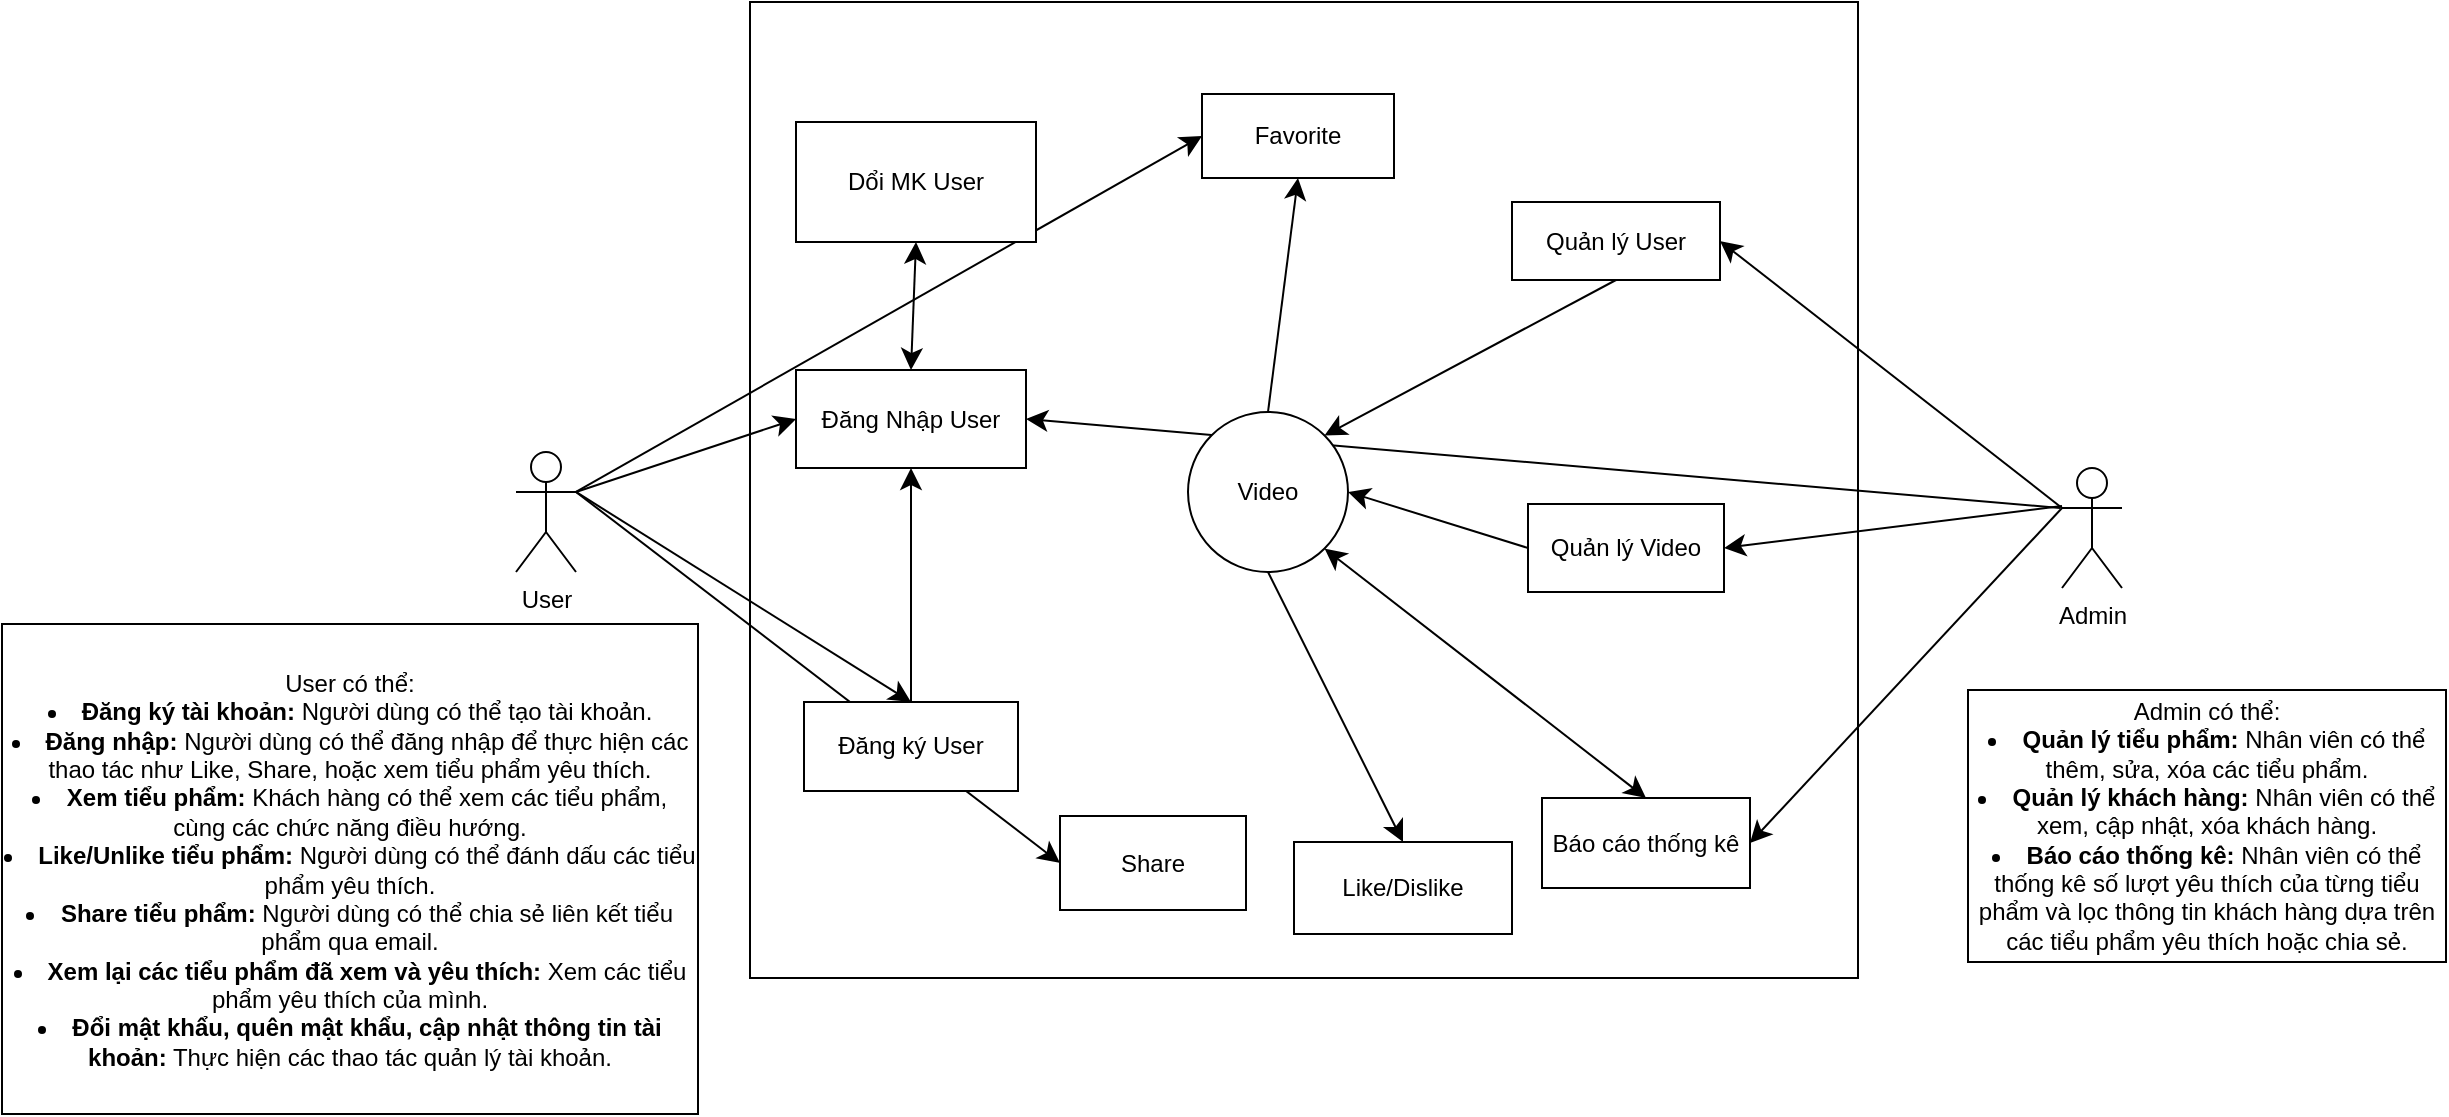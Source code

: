 <mxfile version="24.7.17">
  <diagram name="Page-1" id="QvKydkfWOIrBNwSOW6d4">
    <mxGraphModel dx="3152" dy="1836" grid="1" gridSize="10" guides="1" tooltips="1" connect="1" arrows="1" fold="1" page="1" pageScale="1" pageWidth="850" pageHeight="1100" math="0" shadow="0">
      <root>
        <mxCell id="0" />
        <mxCell id="1" parent="0" />
        <mxCell id="pP84Lxqq2mEgVlIr3s3h-1" value="" style="rounded=0;whiteSpace=wrap;html=1;" vertex="1" parent="1">
          <mxGeometry x="26" y="-57" width="554" height="488" as="geometry" />
        </mxCell>
        <mxCell id="pP84Lxqq2mEgVlIr3s3h-2" value="" style="edgeStyle=none;curved=1;rounded=0;orthogonalLoop=1;jettySize=auto;html=1;fontSize=12;startSize=8;endSize=8;entryX=0;entryY=0.5;entryDx=0;entryDy=0;exitX=1;exitY=0.333;exitDx=0;exitDy=0;exitPerimeter=0;" edge="1" parent="1" source="pP84Lxqq2mEgVlIr3s3h-3" target="pP84Lxqq2mEgVlIr3s3h-11">
          <mxGeometry relative="1" as="geometry">
            <mxPoint x="-60" y="131" as="sourcePoint" />
            <mxPoint x="197" y="198" as="targetPoint" />
          </mxGeometry>
        </mxCell>
        <mxCell id="pP84Lxqq2mEgVlIr3s3h-3" value="User" style="shape=umlActor;verticalLabelPosition=bottom;verticalAlign=top;html=1;outlineConnect=0;" vertex="1" parent="1">
          <mxGeometry x="-91" y="168" width="30" height="60" as="geometry" />
        </mxCell>
        <mxCell id="pP84Lxqq2mEgVlIr3s3h-4" value="Admin&lt;div&gt;&lt;br&gt;&lt;/div&gt;" style="shape=umlActor;verticalLabelPosition=bottom;verticalAlign=top;html=1;outlineConnect=0;" vertex="1" parent="1">
          <mxGeometry x="682" y="176" width="30" height="60" as="geometry" />
        </mxCell>
        <mxCell id="pP84Lxqq2mEgVlIr3s3h-5" value="" style="endArrow=classic;html=1;rounded=0;fontSize=12;startSize=8;endSize=8;curved=1;exitX=0;exitY=0.333;exitDx=0;exitDy=0;exitPerimeter=0;entryX=1;entryY=0.5;entryDx=0;entryDy=0;" edge="1" parent="1" source="pP84Lxqq2mEgVlIr3s3h-4" target="pP84Lxqq2mEgVlIr3s3h-6">
          <mxGeometry width="50" height="50" relative="1" as="geometry">
            <mxPoint x="555" y="155" as="sourcePoint" />
            <mxPoint x="632" y="117" as="targetPoint" />
          </mxGeometry>
        </mxCell>
        <mxCell id="pP84Lxqq2mEgVlIr3s3h-6" value="Quản lý User" style="rounded=0;whiteSpace=wrap;html=1;" vertex="1" parent="1">
          <mxGeometry x="407" y="43" width="104" height="39" as="geometry" />
        </mxCell>
        <mxCell id="pP84Lxqq2mEgVlIr3s3h-7" value="Báo cáo thống kê" style="rounded=0;whiteSpace=wrap;html=1;" vertex="1" parent="1">
          <mxGeometry x="422" y="341" width="104" height="45" as="geometry" />
        </mxCell>
        <mxCell id="pP84Lxqq2mEgVlIr3s3h-8" value="" style="endArrow=classic;html=1;rounded=0;fontSize=12;startSize=8;endSize=8;curved=1;entryX=1;entryY=0.5;entryDx=0;entryDy=0;exitX=0;exitY=0.333;exitDx=0;exitDy=0;exitPerimeter=0;" edge="1" parent="1" source="pP84Lxqq2mEgVlIr3s3h-4" target="pP84Lxqq2mEgVlIr3s3h-7">
          <mxGeometry width="50" height="50" relative="1" as="geometry">
            <mxPoint x="569" y="355" as="sourcePoint" />
            <mxPoint x="619" y="305" as="targetPoint" />
          </mxGeometry>
        </mxCell>
        <mxCell id="pP84Lxqq2mEgVlIr3s3h-9" value="" style="endArrow=classic;html=1;rounded=0;fontSize=12;startSize=8;endSize=8;curved=1;entryX=1;entryY=0.5;entryDx=0;entryDy=0;exitX=0;exitY=0.5;exitDx=0;exitDy=0;" edge="1" parent="1" source="pP84Lxqq2mEgVlIr3s3h-16" target="pP84Lxqq2mEgVlIr3s3h-17">
          <mxGeometry width="50" height="50" relative="1" as="geometry">
            <mxPoint x="331" y="306" as="sourcePoint" />
            <mxPoint x="377" y="194" as="targetPoint" />
          </mxGeometry>
        </mxCell>
        <mxCell id="pP84Lxqq2mEgVlIr3s3h-10" value="" style="endArrow=classic;html=1;rounded=0;fontSize=12;startSize=8;endSize=8;curved=1;entryX=1;entryY=0;entryDx=0;entryDy=0;exitX=0.5;exitY=1;exitDx=0;exitDy=0;" edge="1" parent="1" source="pP84Lxqq2mEgVlIr3s3h-6" target="pP84Lxqq2mEgVlIr3s3h-17">
          <mxGeometry width="50" height="50" relative="1" as="geometry">
            <mxPoint x="242" y="157" as="sourcePoint" />
            <mxPoint x="337" y="154" as="targetPoint" />
          </mxGeometry>
        </mxCell>
        <mxCell id="pP84Lxqq2mEgVlIr3s3h-11" value="Đăng Nhập User" style="rounded=0;whiteSpace=wrap;html=1;" vertex="1" parent="1">
          <mxGeometry x="49" y="127" width="115" height="49" as="geometry" />
        </mxCell>
        <mxCell id="pP84Lxqq2mEgVlIr3s3h-12" value="" style="endArrow=classic;html=1;rounded=0;fontSize=12;startSize=8;endSize=8;curved=1;entryX=0.5;entryY=1;entryDx=0;entryDy=0;exitX=0.5;exitY=0;exitDx=0;exitDy=0;" edge="1" parent="1" source="pP84Lxqq2mEgVlIr3s3h-29" target="pP84Lxqq2mEgVlIr3s3h-11">
          <mxGeometry width="50" height="50" relative="1" as="geometry">
            <mxPoint x="130" y="155" as="sourcePoint" />
            <mxPoint x="180" y="105" as="targetPoint" />
          </mxGeometry>
        </mxCell>
        <mxCell id="pP84Lxqq2mEgVlIr3s3h-13" value="" style="endArrow=classic;html=1;rounded=0;fontSize=12;startSize=8;endSize=8;curved=1;exitX=1;exitY=0.333;exitDx=0;exitDy=0;exitPerimeter=0;entryX=0.5;entryY=0;entryDx=0;entryDy=0;" edge="1" parent="1" source="pP84Lxqq2mEgVlIr3s3h-3" target="pP84Lxqq2mEgVlIr3s3h-29">
          <mxGeometry width="50" height="50" relative="1" as="geometry">
            <mxPoint x="-58" y="101" as="sourcePoint" />
            <mxPoint x="-29" y="245" as="targetPoint" />
          </mxGeometry>
        </mxCell>
        <mxCell id="pP84Lxqq2mEgVlIr3s3h-14" value="" style="endArrow=classic;startArrow=classic;html=1;rounded=0;fontSize=12;startSize=8;endSize=8;curved=1;entryX=0.5;entryY=1;entryDx=0;entryDy=0;exitX=0.5;exitY=0;exitDx=0;exitDy=0;" edge="1" parent="1" source="pP84Lxqq2mEgVlIr3s3h-11" target="pP84Lxqq2mEgVlIr3s3h-27">
          <mxGeometry width="50" height="50" relative="1" as="geometry">
            <mxPoint x="-103" y="117" as="sourcePoint" />
            <mxPoint x="-53" y="67" as="targetPoint" />
          </mxGeometry>
        </mxCell>
        <mxCell id="pP84Lxqq2mEgVlIr3s3h-15" value="" style="endArrow=classic;html=1;rounded=0;fontSize=12;startSize=8;endSize=8;curved=1;entryX=1;entryY=0.5;entryDx=0;entryDy=0;" edge="1" parent="1" target="pP84Lxqq2mEgVlIr3s3h-11">
          <mxGeometry width="50" height="50" relative="1" as="geometry">
            <mxPoint x="681" y="196" as="sourcePoint" />
            <mxPoint x="-23" y="298" as="targetPoint" />
          </mxGeometry>
        </mxCell>
        <mxCell id="pP84Lxqq2mEgVlIr3s3h-16" value="Quản lý Video" style="rounded=0;whiteSpace=wrap;html=1;" vertex="1" parent="1">
          <mxGeometry x="415" y="194" width="98" height="44" as="geometry" />
        </mxCell>
        <mxCell id="pP84Lxqq2mEgVlIr3s3h-17" value="Video" style="ellipse;whiteSpace=wrap;html=1;aspect=fixed;" vertex="1" parent="1">
          <mxGeometry x="245" y="148" width="80" height="80" as="geometry" />
        </mxCell>
        <mxCell id="pP84Lxqq2mEgVlIr3s3h-18" style="edgeStyle=none;curved=1;rounded=0;orthogonalLoop=1;jettySize=auto;html=1;exitX=0.5;exitY=1;exitDx=0;exitDy=0;fontSize=12;startSize=8;endSize=8;" edge="1" parent="1" source="pP84Lxqq2mEgVlIr3s3h-1" target="pP84Lxqq2mEgVlIr3s3h-1">
          <mxGeometry relative="1" as="geometry" />
        </mxCell>
        <mxCell id="pP84Lxqq2mEgVlIr3s3h-19" value="Favorite" style="rounded=0;whiteSpace=wrap;html=1;" vertex="1" parent="1">
          <mxGeometry x="252" y="-11" width="96" height="42" as="geometry" />
        </mxCell>
        <mxCell id="pP84Lxqq2mEgVlIr3s3h-20" value="Like/Dislike" style="rounded=0;whiteSpace=wrap;html=1;" vertex="1" parent="1">
          <mxGeometry x="298" y="363" width="109" height="46" as="geometry" />
        </mxCell>
        <mxCell id="pP84Lxqq2mEgVlIr3s3h-21" value="" style="endArrow=classic;html=1;rounded=0;fontSize=12;startSize=8;endSize=8;curved=1;entryX=1;entryY=0.5;entryDx=0;entryDy=0;" edge="1" parent="1" target="pP84Lxqq2mEgVlIr3s3h-16">
          <mxGeometry width="50" height="50" relative="1" as="geometry">
            <mxPoint x="682" y="195" as="sourcePoint" />
            <mxPoint x="639" y="243" as="targetPoint" />
          </mxGeometry>
        </mxCell>
        <mxCell id="pP84Lxqq2mEgVlIr3s3h-22" value="" style="endArrow=classic;startArrow=classic;html=1;rounded=0;fontSize=12;startSize=8;endSize=8;curved=1;entryX=1;entryY=1;entryDx=0;entryDy=0;exitX=0.5;exitY=0;exitDx=0;exitDy=0;" edge="1" parent="1" source="pP84Lxqq2mEgVlIr3s3h-7" target="pP84Lxqq2mEgVlIr3s3h-17">
          <mxGeometry width="50" height="50" relative="1" as="geometry">
            <mxPoint x="305" y="412" as="sourcePoint" />
            <mxPoint x="355" y="362" as="targetPoint" />
          </mxGeometry>
        </mxCell>
        <mxCell id="pP84Lxqq2mEgVlIr3s3h-23" value="" style="endArrow=classic;html=1;rounded=0;fontSize=12;startSize=8;endSize=8;curved=1;entryX=0.5;entryY=0;entryDx=0;entryDy=0;exitX=0.5;exitY=1;exitDx=0;exitDy=0;" edge="1" parent="1" source="pP84Lxqq2mEgVlIr3s3h-17" target="pP84Lxqq2mEgVlIr3s3h-20">
          <mxGeometry width="50" height="50" relative="1" as="geometry">
            <mxPoint x="211" y="274" as="sourcePoint" />
            <mxPoint x="261" y="224" as="targetPoint" />
          </mxGeometry>
        </mxCell>
        <mxCell id="pP84Lxqq2mEgVlIr3s3h-24" value="" style="endArrow=classic;html=1;rounded=0;fontSize=12;startSize=8;endSize=8;curved=1;entryX=0.5;entryY=1;entryDx=0;entryDy=0;exitX=0.5;exitY=0;exitDx=0;exitDy=0;" edge="1" parent="1" source="pP84Lxqq2mEgVlIr3s3h-17" target="pP84Lxqq2mEgVlIr3s3h-19">
          <mxGeometry width="50" height="50" relative="1" as="geometry">
            <mxPoint x="214" y="419" as="sourcePoint" />
            <mxPoint x="264" y="369" as="targetPoint" />
          </mxGeometry>
        </mxCell>
        <mxCell id="pP84Lxqq2mEgVlIr3s3h-25" value="Share" style="rounded=0;whiteSpace=wrap;html=1;" vertex="1" parent="1">
          <mxGeometry x="181" y="350" width="93" height="47" as="geometry" />
        </mxCell>
        <mxCell id="pP84Lxqq2mEgVlIr3s3h-26" value="" style="endArrow=classic;html=1;rounded=0;fontSize=12;startSize=8;endSize=8;curved=1;exitX=1;exitY=0.333;exitDx=0;exitDy=0;exitPerimeter=0;entryX=0;entryY=0.5;entryDx=0;entryDy=0;" edge="1" parent="1" source="pP84Lxqq2mEgVlIr3s3h-3" target="pP84Lxqq2mEgVlIr3s3h-19">
          <mxGeometry width="50" height="50" relative="1" as="geometry">
            <mxPoint x="-44" y="148" as="sourcePoint" />
            <mxPoint x="6" y="98" as="targetPoint" />
          </mxGeometry>
        </mxCell>
        <mxCell id="pP84Lxqq2mEgVlIr3s3h-27" value="Dổi MK User" style="rounded=0;whiteSpace=wrap;html=1;" vertex="1" parent="1">
          <mxGeometry x="49" y="3" width="120" height="60" as="geometry" />
        </mxCell>
        <mxCell id="pP84Lxqq2mEgVlIr3s3h-28" value="" style="endArrow=classic;html=1;rounded=0;fontSize=12;startSize=8;endSize=8;curved=1;exitX=1;exitY=0.333;exitDx=0;exitDy=0;exitPerimeter=0;entryX=0;entryY=0.5;entryDx=0;entryDy=0;" edge="1" parent="1" source="pP84Lxqq2mEgVlIr3s3h-3" target="pP84Lxqq2mEgVlIr3s3h-25">
          <mxGeometry width="50" height="50" relative="1" as="geometry">
            <mxPoint x="-87" y="344" as="sourcePoint" />
            <mxPoint x="-37" y="294" as="targetPoint" />
          </mxGeometry>
        </mxCell>
        <mxCell id="pP84Lxqq2mEgVlIr3s3h-29" value="Đăng ký User" style="rounded=0;whiteSpace=wrap;html=1;" vertex="1" parent="1">
          <mxGeometry x="53" y="293" width="107" height="44.5" as="geometry" />
        </mxCell>
        <mxCell id="pP84Lxqq2mEgVlIr3s3h-30" value="Admin có thể:&lt;div&gt;&lt;li&gt;&lt;strong&gt;Quản lý tiểu phẩm:&lt;/strong&gt; Nhân viên có thể thêm, sửa, xóa các tiểu phẩm.&lt;/li&gt;&lt;li&gt;&lt;strong&gt;Quản lý khách hàng:&lt;/strong&gt; Nhân viên có thể xem, cập nhật, xóa khách hàng.&lt;/li&gt;&lt;li&gt;&lt;strong&gt;Báo cáo thống kê:&lt;/strong&gt; Nhân viên có thể thống kê số lượt yêu thích của từng tiểu phẩm và lọc thông tin khách hàng dựa trên các tiểu phẩm yêu thích hoặc chia sẻ.&lt;/li&gt;&lt;/div&gt;" style="rounded=0;whiteSpace=wrap;html=1;" vertex="1" parent="1">
          <mxGeometry x="635" y="287" width="239" height="136" as="geometry" />
        </mxCell>
        <mxCell id="pP84Lxqq2mEgVlIr3s3h-31" value="User có thể:&lt;div&gt;&lt;li&gt;&lt;strong&gt;Đăng ký tài khoản:&lt;/strong&gt; Người dùng có thể tạo tài khoản.&lt;/li&gt;&lt;li&gt;&lt;strong&gt;Đăng nhập:&lt;/strong&gt; Người dùng có thể đăng nhập để thực hiện các thao tác như Like, Share, hoặc xem tiểu phẩm yêu thích.&lt;/li&gt;&lt;li&gt;&lt;strong&gt;Xem tiểu phẩm:&lt;/strong&gt; Khách hàng có thể xem các tiểu phẩm, cùng các chức năng điều hướng.&lt;/li&gt;&lt;li&gt;&lt;strong&gt;Like/Unlike tiểu phẩm:&lt;/strong&gt; Người dùng có thể đánh dấu các tiểu phẩm yêu thích.&lt;/li&gt;&lt;li&gt;&lt;strong&gt;Share tiểu phẩm:&lt;/strong&gt; Người dùng có thể chia sẻ liên kết tiểu phẩm qua email.&lt;/li&gt;&lt;li&gt;&lt;strong&gt;Xem lại các tiểu phẩm đã xem và yêu thích:&lt;/strong&gt; Xem các tiểu phẩm yêu thích của mình.&lt;/li&gt;&lt;li&gt;&lt;strong&gt;Đổi mật khẩu, quên mật khẩu, cập nhật thông tin tài khoản:&lt;/strong&gt; Thực hiện các thao tác quản lý tài khoản.&lt;/li&gt;&lt;/div&gt;" style="rounded=0;whiteSpace=wrap;html=1;" vertex="1" parent="1">
          <mxGeometry x="-348" y="254" width="348" height="245" as="geometry" />
        </mxCell>
      </root>
    </mxGraphModel>
  </diagram>
</mxfile>
